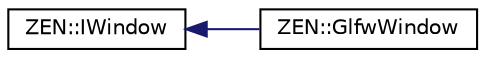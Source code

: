 digraph "Graphical Class Hierarchy"
{
 // LATEX_PDF_SIZE
  edge [fontname="Helvetica",fontsize="10",labelfontname="Helvetica",labelfontsize="10"];
  node [fontname="Helvetica",fontsize="10",shape=record];
  rankdir="LR";
  Node0 [label="ZEN::IWindow",height=0.2,width=0.4,color="black", fillcolor="white", style="filled",URL="$classZEN_1_1IWindow.html",tooltip=" "];
  Node0 -> Node1 [dir="back",color="midnightblue",fontsize="10",style="solid",fontname="Helvetica"];
  Node1 [label="ZEN::GlfwWindow",height=0.2,width=0.4,color="black", fillcolor="white", style="filled",URL="$classZEN_1_1GlfwWindow.html",tooltip=" "];
}
